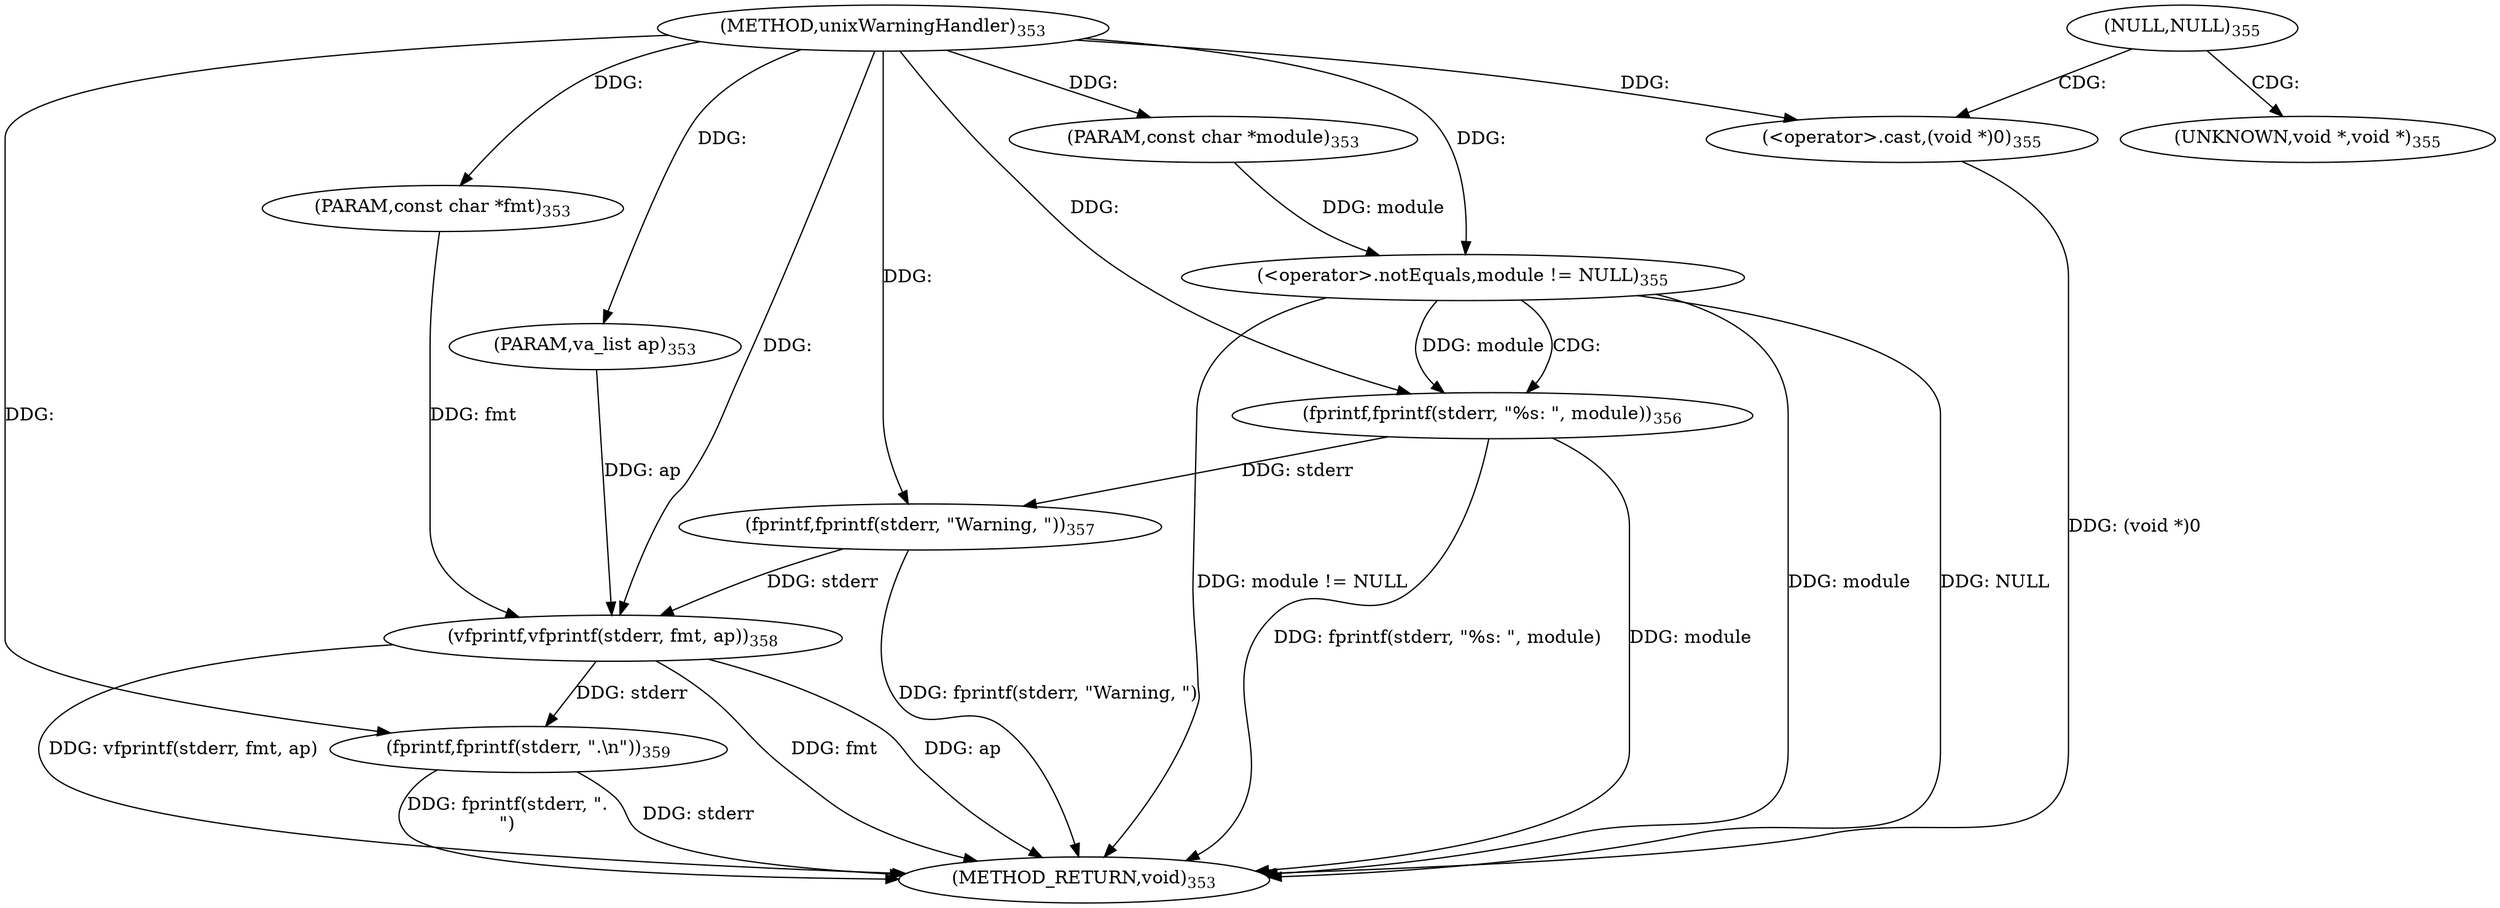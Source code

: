 digraph "unixWarningHandler" {  
"34208" [label = <(METHOD,unixWarningHandler)<SUB>353</SUB>> ]
"34236" [label = <(METHOD_RETURN,void)<SUB>353</SUB>> ]
"34209" [label = <(PARAM,const char *module)<SUB>353</SUB>> ]
"34210" [label = <(PARAM,const char *fmt)<SUB>353</SUB>> ]
"34211" [label = <(PARAM,va_list ap)<SUB>353</SUB>> ]
"34226" [label = <(fprintf,fprintf(stderr, &quot;Warning, &quot;))<SUB>357</SUB>> ]
"34229" [label = <(vfprintf,vfprintf(stderr, fmt, ap))<SUB>358</SUB>> ]
"34233" [label = <(fprintf,fprintf(stderr, &quot;.\n&quot;))<SUB>359</SUB>> ]
"34214" [label = <(&lt;operator&gt;.notEquals,module != NULL)<SUB>355</SUB>> ]
"34222" [label = <(fprintf,fprintf(stderr, &quot;%s: &quot;, module))<SUB>356</SUB>> ]
"34218" [label = <(&lt;operator&gt;.cast,(void *)0)<SUB>355</SUB>> ]
"34216" [label = <(NULL,NULL)<SUB>355</SUB>> ]
"34219" [label = <(UNKNOWN,void *,void *)<SUB>355</SUB>> ]
  "34214" -> "34236"  [ label = "DDG: module"] 
  "34214" -> "34236"  [ label = "DDG: NULL"] 
  "34218" -> "34236"  [ label = "DDG: (void *)0"] 
  "34214" -> "34236"  [ label = "DDG: module != NULL"] 
  "34222" -> "34236"  [ label = "DDG: module"] 
  "34222" -> "34236"  [ label = "DDG: fprintf(stderr, &quot;%s: &quot;, module)"] 
  "34226" -> "34236"  [ label = "DDG: fprintf(stderr, &quot;Warning, &quot;)"] 
  "34229" -> "34236"  [ label = "DDG: fmt"] 
  "34229" -> "34236"  [ label = "DDG: ap"] 
  "34229" -> "34236"  [ label = "DDG: vfprintf(stderr, fmt, ap)"] 
  "34233" -> "34236"  [ label = "DDG: stderr"] 
  "34233" -> "34236"  [ label = "DDG: fprintf(stderr, &quot;.\n&quot;)"] 
  "34208" -> "34209"  [ label = "DDG: "] 
  "34208" -> "34210"  [ label = "DDG: "] 
  "34208" -> "34211"  [ label = "DDG: "] 
  "34222" -> "34226"  [ label = "DDG: stderr"] 
  "34208" -> "34226"  [ label = "DDG: "] 
  "34226" -> "34229"  [ label = "DDG: stderr"] 
  "34208" -> "34229"  [ label = "DDG: "] 
  "34210" -> "34229"  [ label = "DDG: fmt"] 
  "34211" -> "34229"  [ label = "DDG: ap"] 
  "34229" -> "34233"  [ label = "DDG: stderr"] 
  "34208" -> "34233"  [ label = "DDG: "] 
  "34209" -> "34214"  [ label = "DDG: module"] 
  "34208" -> "34214"  [ label = "DDG: "] 
  "34208" -> "34222"  [ label = "DDG: "] 
  "34214" -> "34222"  [ label = "DDG: module"] 
  "34208" -> "34218"  [ label = "DDG: "] 
  "34214" -> "34222"  [ label = "CDG: "] 
  "34216" -> "34218"  [ label = "CDG: "] 
  "34216" -> "34219"  [ label = "CDG: "] 
}
